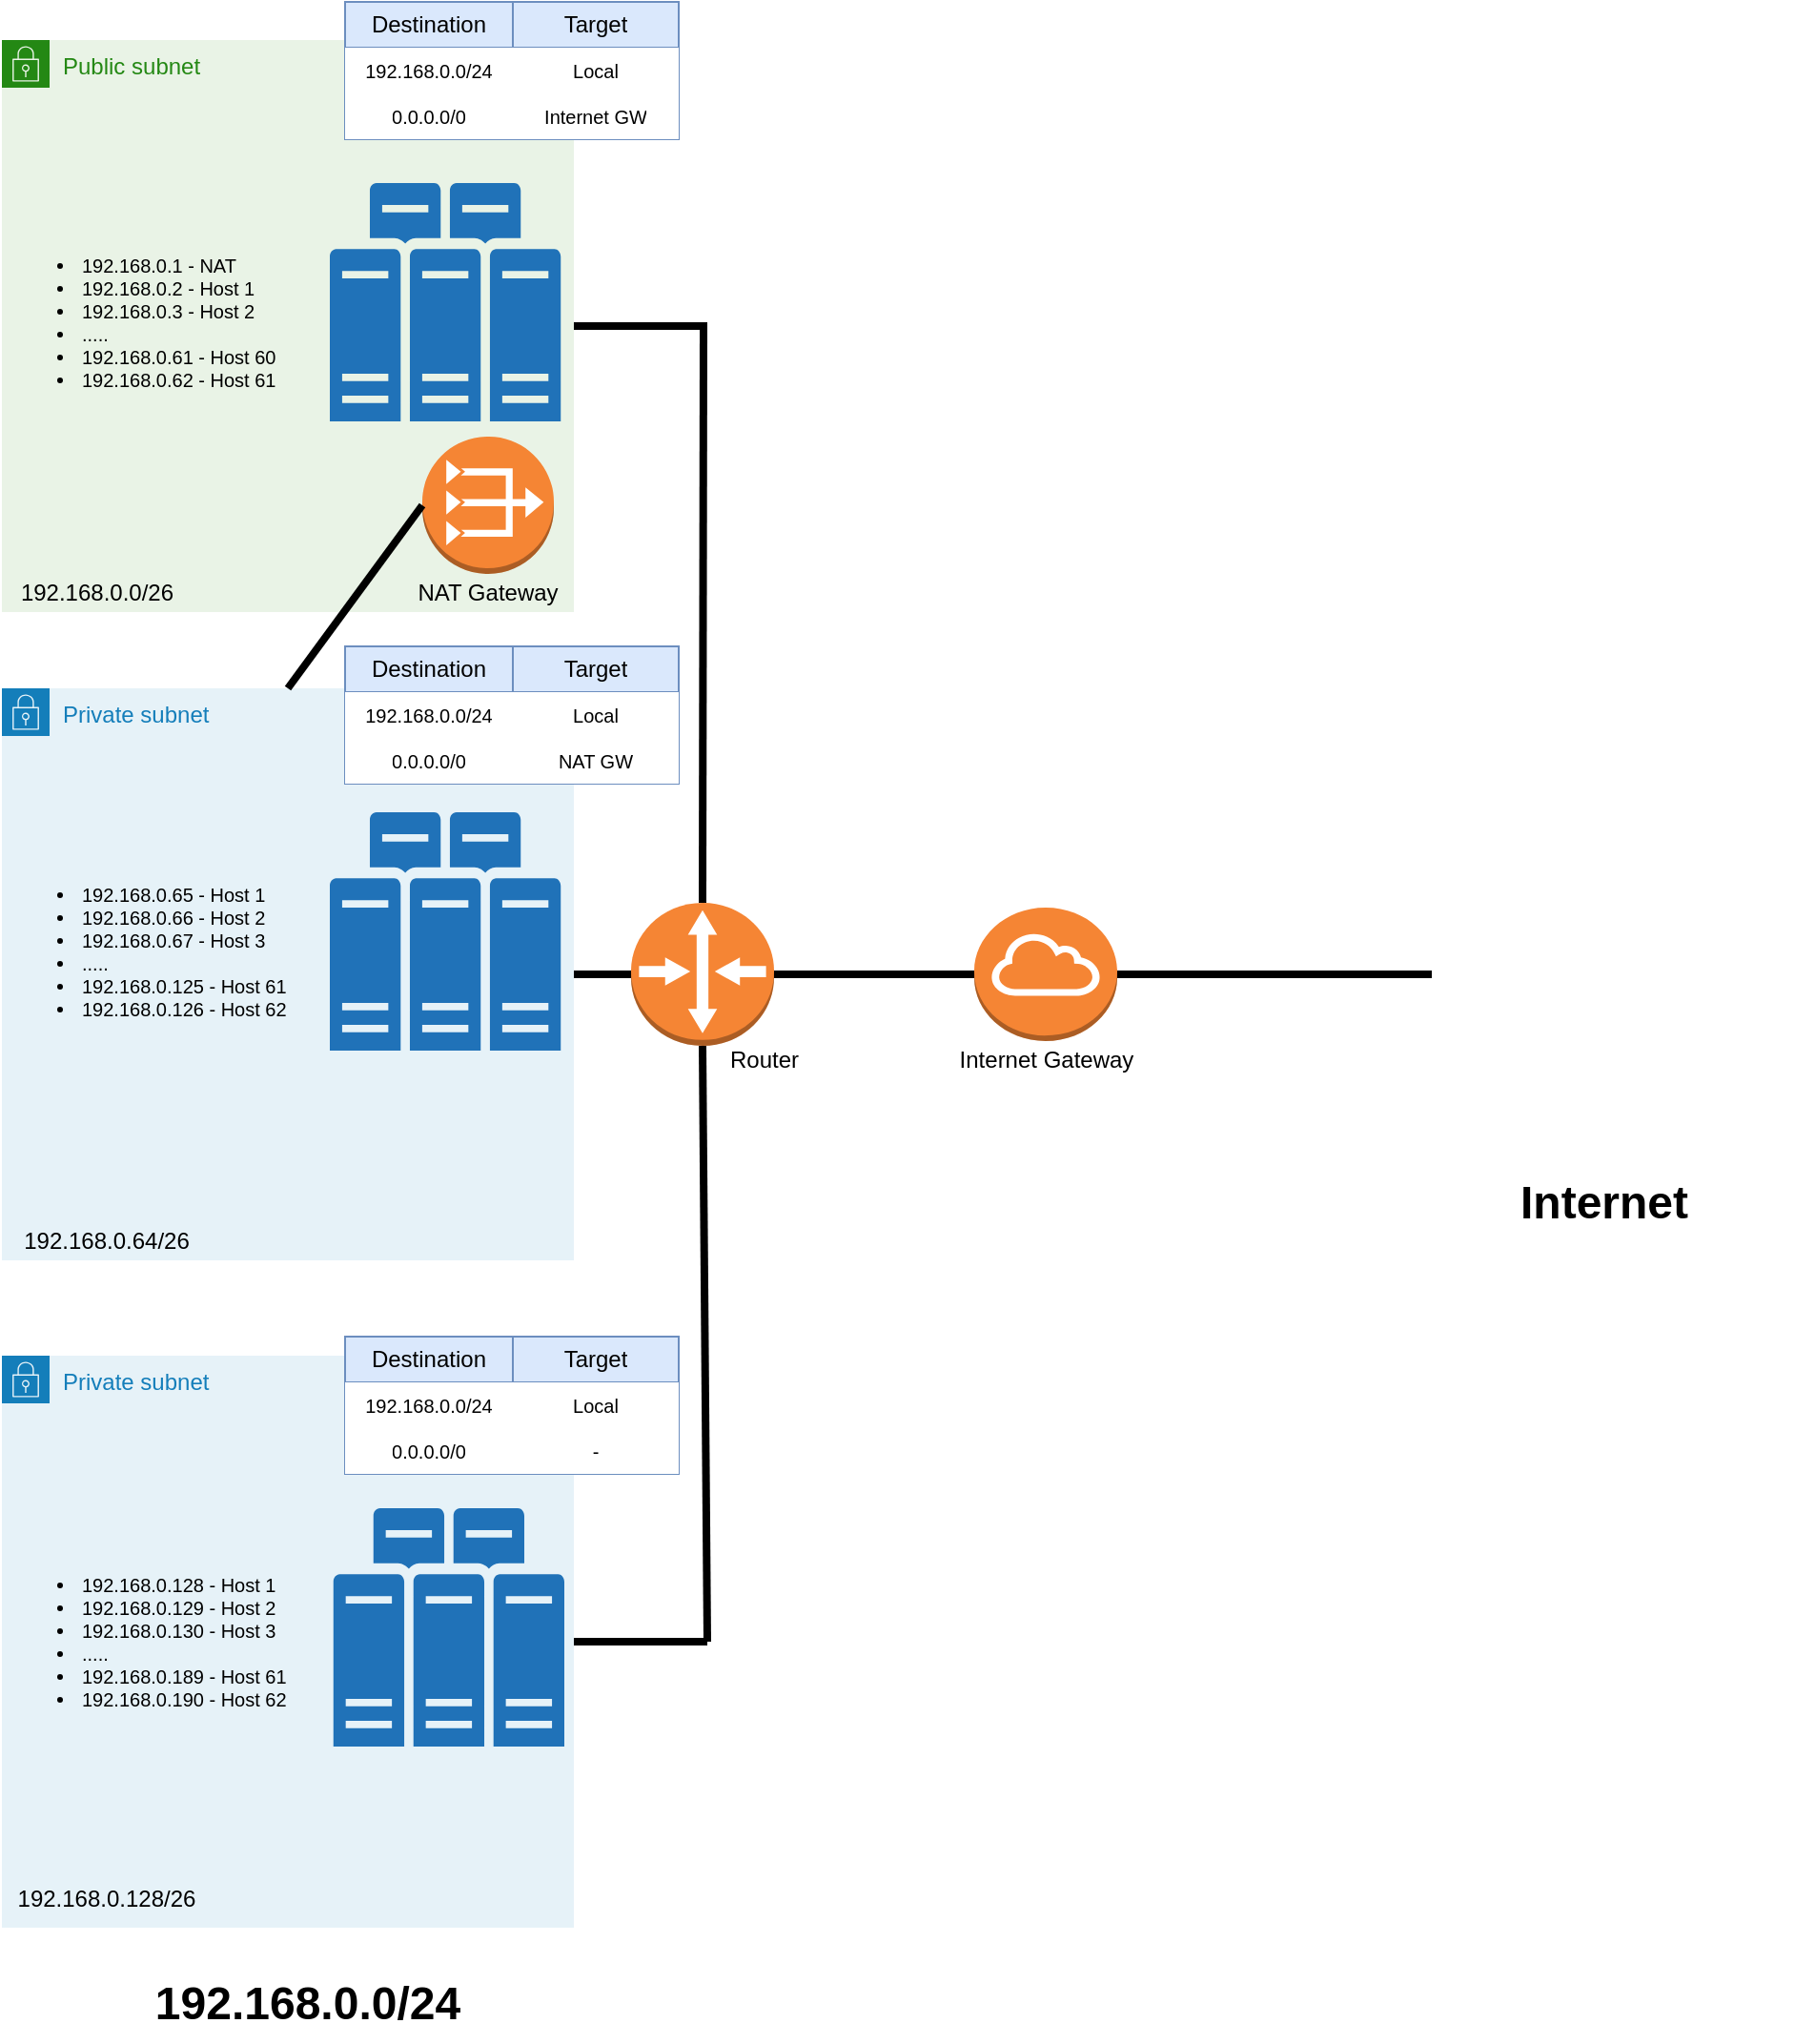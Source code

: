 <mxfile version="18.0.2" type="device"><diagram id="GowXOBnmabiEy12Y_hx_" name="Page-1"><mxGraphModel dx="1038" dy="487" grid="1" gridSize="10" guides="1" tooltips="1" connect="1" arrows="1" fold="1" page="1" pageScale="1" pageWidth="827" pageHeight="1169" math="0" shadow="0"><root><mxCell id="0"/><mxCell id="1" parent="0"/><mxCell id="xqbSmmq31_FqXP_kKAM4-16" value="Private subnet" style="points=[[0,0],[0.25,0],[0.5,0],[0.75,0],[1,0],[1,0.25],[1,0.5],[1,0.75],[1,1],[0.75,1],[0.5,1],[0.25,1],[0,1],[0,0.75],[0,0.5],[0,0.25]];outlineConnect=0;gradientColor=none;html=1;whiteSpace=wrap;fontSize=12;fontStyle=0;container=1;pointerEvents=0;collapsible=0;recursiveResize=0;shape=mxgraph.aws4.group;grIcon=mxgraph.aws4.group_security_group;grStroke=0;strokeColor=#147EBA;fillColor=#E6F2F8;verticalAlign=top;align=left;spacingLeft=30;fontColor=#147EBA;dashed=0;" vertex="1" parent="1"><mxGeometry x="120" y="370" width="300" height="300" as="geometry"/></mxCell><mxCell id="xqbSmmq31_FqXP_kKAM4-31" value="" style="sketch=0;pointerEvents=1;shadow=0;dashed=0;html=1;strokeColor=none;labelPosition=center;verticalLabelPosition=bottom;verticalAlign=top;outlineConnect=0;align=center;shape=mxgraph.office.servers.physical_host_farm;fillColor=#2072B8;aspect=fixed;" vertex="1" parent="xqbSmmq31_FqXP_kKAM4-16"><mxGeometry x="172" y="65" width="121.12" height="125" as="geometry"/></mxCell><UserObject label="192.168.0.64/26" placeholders="1" name="Variable" id="xqbSmmq31_FqXP_kKAM4-121"><mxCell style="text;html=1;strokeColor=none;fillColor=none;align=center;verticalAlign=middle;whiteSpace=wrap;overflow=hidden;fontSize=12;" vertex="1" parent="xqbSmmq31_FqXP_kKAM4-16"><mxGeometry y="280" width="110" height="20" as="geometry"/></mxCell></UserObject><mxCell id="xqbSmmq31_FqXP_kKAM4-125" value="&lt;ul&gt;&lt;li&gt;192.168.0.65 - Host 1&lt;br&gt;&lt;/li&gt;&lt;li&gt;192.168.0.66 - Host 2&lt;/li&gt;&lt;li&gt;192.168.0.67 - Host 3&lt;/li&gt;&lt;li&gt;.....&amp;nbsp; &amp;nbsp;&lt;/li&gt;&lt;li&gt;192.168.0.125 - Host 61&lt;/li&gt;&lt;li&gt;192.168.0.126 - Host 62&lt;/li&gt;&lt;/ul&gt;&lt;div&gt;&lt;/div&gt;" style="text;strokeColor=none;fillColor=none;html=1;whiteSpace=wrap;verticalAlign=middle;overflow=hidden;fontSize=10;" vertex="1" parent="xqbSmmq31_FqXP_kKAM4-16"><mxGeometry y="85" width="160" height="105" as="geometry"/></mxCell><mxCell id="xqbSmmq31_FqXP_kKAM4-15" value="Public subnet" style="points=[[0,0],[0.25,0],[0.5,0],[0.75,0],[1,0],[1,0.25],[1,0.5],[1,0.75],[1,1],[0.75,1],[0.5,1],[0.25,1],[0,1],[0,0.75],[0,0.5],[0,0.25]];outlineConnect=0;gradientColor=none;html=1;whiteSpace=wrap;fontSize=12;fontStyle=0;container=1;pointerEvents=0;collapsible=0;recursiveResize=0;shape=mxgraph.aws4.group;grIcon=mxgraph.aws4.group_security_group;grStroke=0;strokeColor=#248814;fillColor=#E9F3E6;verticalAlign=top;align=left;spacingLeft=30;fontColor=#248814;dashed=0;" vertex="1" parent="1"><mxGeometry x="120" y="30" width="300" height="300" as="geometry"/></mxCell><mxCell id="xqbSmmq31_FqXP_kKAM4-10" value="" style="sketch=0;pointerEvents=1;shadow=0;dashed=0;html=1;strokeColor=none;labelPosition=center;verticalLabelPosition=bottom;verticalAlign=top;outlineConnect=0;align=center;shape=mxgraph.office.servers.physical_host_farm;fillColor=#2072B8;aspect=fixed;" vertex="1" parent="xqbSmmq31_FqXP_kKAM4-15"><mxGeometry x="172" y="75" width="121.12" height="125" as="geometry"/></mxCell><mxCell id="xqbSmmq31_FqXP_kKAM4-27" value="" style="outlineConnect=0;dashed=0;verticalLabelPosition=bottom;verticalAlign=top;align=center;html=1;shape=mxgraph.aws3.vpc_nat_gateway;fillColor=#F58534;gradientColor=none;" vertex="1" parent="xqbSmmq31_FqXP_kKAM4-15"><mxGeometry x="220.5" y="208" width="69" height="72" as="geometry"/></mxCell><UserObject label="NAT Gateway" placeholders="1" name="Variable" id="xqbSmmq31_FqXP_kKAM4-29"><mxCell style="text;html=1;strokeColor=none;fillColor=none;align=center;verticalAlign=middle;whiteSpace=wrap;overflow=hidden;" vertex="1" parent="xqbSmmq31_FqXP_kKAM4-15"><mxGeometry x="215" y="280" width="80" height="20" as="geometry"/></mxCell></UserObject><UserObject label="192.168.0.0/26" placeholders="1" name="Variable" id="xqbSmmq31_FqXP_kKAM4-120"><mxCell style="text;html=1;strokeColor=none;fillColor=none;align=center;verticalAlign=middle;whiteSpace=wrap;overflow=hidden;fontSize=12;" vertex="1" parent="xqbSmmq31_FqXP_kKAM4-15"><mxGeometry y="280" width="100" height="20" as="geometry"/></mxCell></UserObject><mxCell id="xqbSmmq31_FqXP_kKAM4-124" value="&lt;ul&gt;&lt;li&gt;192.168.0.1 - NAT&lt;/li&gt;&lt;li&gt;192.168.0.2 - Host 1&lt;br&gt;&lt;/li&gt;&lt;li&gt;192.168.0.3 - Host 2&lt;/li&gt;&lt;li&gt;.....&lt;/li&gt;&lt;li&gt;192.168.0.61 - Host 60&lt;/li&gt;&lt;li&gt;192.168.0.62 - Host 61&lt;/li&gt;&lt;/ul&gt;" style="text;strokeColor=none;fillColor=none;html=1;whiteSpace=wrap;verticalAlign=middle;overflow=hidden;fontSize=10;" vertex="1" parent="xqbSmmq31_FqXP_kKAM4-15"><mxGeometry y="95" width="150" height="105" as="geometry"/></mxCell><mxCell id="xqbSmmq31_FqXP_kKAM4-5" value="" style="endArrow=none;html=1;rounded=0;strokeWidth=4;entryX=0;entryY=0.5;entryDx=0;entryDy=0;entryPerimeter=0;" edge="1" parent="1" source="xqbSmmq31_FqXP_kKAM4-3" target="xqbSmmq31_FqXP_kKAM4-1"><mxGeometry width="50" height="50" relative="1" as="geometry"><mxPoint x="420" y="505" as="sourcePoint"/><mxPoint x="780" y="520" as="targetPoint"/></mxGeometry></mxCell><mxCell id="xqbSmmq31_FqXP_kKAM4-1" value="" style="outlineConnect=0;dashed=0;verticalLabelPosition=bottom;verticalAlign=top;align=center;html=1;shape=mxgraph.aws3.internet_gateway;fillColor=#F58534;gradientColor=none;" vertex="1" parent="1"><mxGeometry x="630" y="485" width="75" height="70" as="geometry"/></mxCell><UserObject label="Internet Gateway" placeholders="1" name="Variable" id="xqbSmmq31_FqXP_kKAM4-2"><mxCell style="text;html=1;strokeColor=none;fillColor=none;align=center;verticalAlign=middle;whiteSpace=wrap;overflow=hidden;" vertex="1" parent="1"><mxGeometry x="607.5" y="555" width="120" height="20" as="geometry"/></mxCell></UserObject><mxCell id="xqbSmmq31_FqXP_kKAM4-3" value="" style="outlineConnect=0;dashed=0;verticalLabelPosition=bottom;verticalAlign=top;align=center;html=1;shape=mxgraph.aws3.router;fillColor=#F58534;gradientColor=none;aspect=fixed;" vertex="1" parent="1"><mxGeometry x="450" y="482.5" width="75" height="75" as="geometry"/></mxCell><UserObject label="Router&lt;br&gt;" placeholders="1" name="Variable" id="xqbSmmq31_FqXP_kKAM4-4"><mxCell style="text;html=1;strokeColor=none;fillColor=none;align=center;verticalAlign=middle;whiteSpace=wrap;overflow=hidden;" vertex="1" parent="1"><mxGeometry x="490" y="555" width="60" height="20" as="geometry"/></mxCell></UserObject><mxCell id="xqbSmmq31_FqXP_kKAM4-22" value="Private subnet" style="points=[[0,0],[0.25,0],[0.5,0],[0.75,0],[1,0],[1,0.25],[1,0.5],[1,0.75],[1,1],[0.75,1],[0.5,1],[0.25,1],[0,1],[0,0.75],[0,0.5],[0,0.25]];outlineConnect=0;gradientColor=none;html=1;whiteSpace=wrap;fontSize=12;fontStyle=0;container=1;pointerEvents=0;collapsible=0;recursiveResize=0;shape=mxgraph.aws4.group;grIcon=mxgraph.aws4.group_security_group;grStroke=0;strokeColor=#147EBA;fillColor=#E6F2F8;verticalAlign=top;align=left;spacingLeft=30;fontColor=#147EBA;dashed=0;" vertex="1" parent="1"><mxGeometry x="120" y="720" width="300" height="300" as="geometry"/></mxCell><mxCell id="xqbSmmq31_FqXP_kKAM4-34" value="" style="sketch=0;pointerEvents=1;shadow=0;dashed=0;html=1;strokeColor=none;labelPosition=center;verticalLabelPosition=bottom;verticalAlign=top;outlineConnect=0;align=center;shape=mxgraph.office.servers.physical_host_farm;fillColor=#2072B8;aspect=fixed;" vertex="1" parent="xqbSmmq31_FqXP_kKAM4-22"><mxGeometry x="173.88" y="80" width="121.12" height="125" as="geometry"/></mxCell><UserObject label="192.168.0.128/26" placeholders="1" name="Variable" id="xqbSmmq31_FqXP_kKAM4-122"><mxCell style="text;html=1;strokeColor=none;fillColor=none;align=center;verticalAlign=middle;whiteSpace=wrap;overflow=hidden;fontSize=12;" vertex="1" parent="xqbSmmq31_FqXP_kKAM4-22"><mxGeometry y="270" width="110" height="30" as="geometry"/></mxCell></UserObject><mxCell id="xqbSmmq31_FqXP_kKAM4-147" value="&lt;ul&gt;&lt;li&gt;192.168.0.128 - Host 1&lt;br&gt;&lt;/li&gt;&lt;li&gt;192.168.0.129 - Host 2&lt;/li&gt;&lt;li&gt;192.168.0.130 - Host 3&lt;/li&gt;&lt;li&gt;.....&amp;nbsp; &amp;nbsp;&lt;/li&gt;&lt;li&gt;192.168.0.189 - Host 61&lt;/li&gt;&lt;li&gt;192.168.0.190 - Host 62&lt;/li&gt;&lt;/ul&gt;&lt;div&gt;&lt;/div&gt;" style="text;strokeColor=none;fillColor=none;html=1;whiteSpace=wrap;verticalAlign=middle;overflow=hidden;fontSize=10;" vertex="1" parent="xqbSmmq31_FqXP_kKAM4-22"><mxGeometry y="97.5" width="160" height="105" as="geometry"/></mxCell><mxCell id="xqbSmmq31_FqXP_kKAM4-23" value="192.168.0.0/24" style="text;strokeColor=none;fillColor=none;html=1;fontSize=24;fontStyle=1;verticalAlign=middle;align=center;" vertex="1" parent="1"><mxGeometry x="190" y="1040" width="180" height="40" as="geometry"/></mxCell><mxCell id="xqbSmmq31_FqXP_kKAM4-35" value="" style="endArrow=none;html=1;rounded=0;strokeWidth=4;entryX=1;entryY=0.5;entryDx=0;entryDy=0;" edge="1" parent="1" target="xqbSmmq31_FqXP_kKAM4-22"><mxGeometry width="50" height="50" relative="1" as="geometry"><mxPoint x="490" y="870" as="sourcePoint"/><mxPoint x="500" y="780" as="targetPoint"/></mxGeometry></mxCell><mxCell id="xqbSmmq31_FqXP_kKAM4-36" value="" style="endArrow=none;html=1;rounded=0;strokeWidth=4;exitX=0.5;exitY=1;exitDx=0;exitDy=0;exitPerimeter=0;" edge="1" parent="1" source="xqbSmmq31_FqXP_kKAM4-3"><mxGeometry width="50" height="50" relative="1" as="geometry"><mxPoint x="500" y="880" as="sourcePoint"/><mxPoint x="490" y="870" as="targetPoint"/></mxGeometry></mxCell><mxCell id="xqbSmmq31_FqXP_kKAM4-39" value="" style="endArrow=none;html=1;rounded=0;strokeWidth=4;exitX=0.5;exitY=0;exitDx=0;exitDy=0;entryX=0;entryY=0.5;entryDx=0;entryDy=0;entryPerimeter=0;" edge="1" parent="1" source="xqbSmmq31_FqXP_kKAM4-16" target="xqbSmmq31_FqXP_kKAM4-27"><mxGeometry width="50" height="50" relative="1" as="geometry"><mxPoint x="450" y="400" as="sourcePoint"/><mxPoint x="500" y="350" as="targetPoint"/></mxGeometry></mxCell><mxCell id="xqbSmmq31_FqXP_kKAM4-40" value="" style="endArrow=none;html=1;rounded=0;strokeWidth=4;exitX=1;exitY=0.5;exitDx=0;exitDy=0;entryX=0;entryY=0.5;entryDx=0;entryDy=0;entryPerimeter=0;" edge="1" parent="1" source="xqbSmmq31_FqXP_kKAM4-16" target="xqbSmmq31_FqXP_kKAM4-3"><mxGeometry width="50" height="50" relative="1" as="geometry"><mxPoint x="440" y="370" as="sourcePoint"/><mxPoint x="490" y="320" as="targetPoint"/></mxGeometry></mxCell><mxCell id="xqbSmmq31_FqXP_kKAM4-41" value="" style="endArrow=none;html=1;rounded=0;strokeWidth=4;entryX=1;entryY=0.5;entryDx=0;entryDy=0;" edge="1" parent="1" target="xqbSmmq31_FqXP_kKAM4-15"><mxGeometry width="50" height="50" relative="1" as="geometry"><mxPoint x="490" y="180" as="sourcePoint"/><mxPoint x="800" y="600" as="targetPoint"/></mxGeometry></mxCell><mxCell id="xqbSmmq31_FqXP_kKAM4-42" value="" style="endArrow=none;html=1;rounded=0;strokeWidth=4;exitX=0.5;exitY=0;exitDx=0;exitDy=0;exitPerimeter=0;" edge="1" parent="1" source="xqbSmmq31_FqXP_kKAM4-3"><mxGeometry width="50" height="50" relative="1" as="geometry"><mxPoint x="750" y="360" as="sourcePoint"/><mxPoint x="488" y="180" as="targetPoint"/></mxGeometry></mxCell><mxCell id="xqbSmmq31_FqXP_kKAM4-43" value="" style="endArrow=none;html=1;rounded=0;strokeWidth=4;exitX=1;exitY=0.5;exitDx=0;exitDy=0;exitPerimeter=0;entryX=0;entryY=0.5;entryDx=0;entryDy=0;" edge="1" parent="1" source="xqbSmmq31_FqXP_kKAM4-1" target="xqbSmmq31_FqXP_kKAM4-45"><mxGeometry width="50" height="50" relative="1" as="geometry"><mxPoint x="750" y="360" as="sourcePoint"/><mxPoint x="850.0" y="520.675" as="targetPoint"/></mxGeometry></mxCell><mxCell id="xqbSmmq31_FqXP_kKAM4-44" value="Internet&lt;br&gt;" style="text;strokeColor=none;fillColor=none;html=1;fontSize=24;fontStyle=1;verticalAlign=middle;align=center;" vertex="1" parent="1"><mxGeometry x="910" y="620" width="100" height="40" as="geometry"/></mxCell><mxCell id="xqbSmmq31_FqXP_kKAM4-45" value="" style="shape=image;html=1;verticalAlign=top;verticalLabelPosition=bottom;labelBackgroundColor=#ffffff;imageAspect=0;aspect=fixed;image=https://cdn2.iconfinder.com/data/icons/analytic-investment-and-balanced-scorecard/512/450_business_international_net_network_web_3d_print_printing-128.png" vertex="1" parent="1"><mxGeometry x="870" y="420" width="200" height="200" as="geometry"/></mxCell><mxCell id="xqbSmmq31_FqXP_kKAM4-104" value="" style="shape=table;startSize=0;container=1;collapsible=0;childLayout=tableLayout;fillColor=#dae8fc;strokeColor=#6c8ebf;strokeWidth=1;" vertex="1" parent="1"><mxGeometry x="300" y="10" width="175" height="72" as="geometry"/></mxCell><mxCell id="xqbSmmq31_FqXP_kKAM4-105" value="" style="shape=tableRow;horizontal=0;startSize=0;swimlaneHead=0;swimlaneBody=0;top=0;left=0;bottom=0;right=0;collapsible=0;dropTarget=0;fillColor=none;points=[[0,0.5],[1,0.5]];portConstraint=eastwest;" vertex="1" parent="xqbSmmq31_FqXP_kKAM4-104"><mxGeometry width="175" height="24" as="geometry"/></mxCell><mxCell id="xqbSmmq31_FqXP_kKAM4-106" value="Destination" style="shape=partialRectangle;html=1;whiteSpace=wrap;connectable=0;overflow=hidden;fillColor=none;top=0;left=0;bottom=0;right=0;pointerEvents=1;" vertex="1" parent="xqbSmmq31_FqXP_kKAM4-105"><mxGeometry width="88" height="24" as="geometry"><mxRectangle width="88" height="24" as="alternateBounds"/></mxGeometry></mxCell><mxCell id="xqbSmmq31_FqXP_kKAM4-107" value="Target" style="shape=partialRectangle;html=1;whiteSpace=wrap;connectable=0;overflow=hidden;fillColor=none;top=0;left=0;bottom=0;right=0;pointerEvents=1;" vertex="1" parent="xqbSmmq31_FqXP_kKAM4-105"><mxGeometry x="88" width="87" height="24" as="geometry"><mxRectangle width="87" height="24" as="alternateBounds"/></mxGeometry></mxCell><mxCell id="xqbSmmq31_FqXP_kKAM4-108" value="" style="shape=tableRow;horizontal=0;startSize=0;swimlaneHead=0;swimlaneBody=0;top=0;left=0;bottom=0;right=0;collapsible=0;dropTarget=0;fillColor=none;points=[[0,0.5],[1,0.5]];portConstraint=eastwest;strokeWidth=2;perimeterSpacing=1;" vertex="1" parent="xqbSmmq31_FqXP_kKAM4-104"><mxGeometry y="24" width="175" height="24" as="geometry"/></mxCell><mxCell id="xqbSmmq31_FqXP_kKAM4-109" value="192.168.0.0/24" style="shape=partialRectangle;html=1;whiteSpace=wrap;connectable=0;overflow=hidden;top=0;left=0;bottom=0;right=0;pointerEvents=1;fontSize=10;" vertex="1" parent="xqbSmmq31_FqXP_kKAM4-108"><mxGeometry width="88" height="24" as="geometry"><mxRectangle width="88" height="24" as="alternateBounds"/></mxGeometry></mxCell><mxCell id="xqbSmmq31_FqXP_kKAM4-110" value="Local" style="shape=partialRectangle;html=1;whiteSpace=wrap;connectable=0;overflow=hidden;top=0;left=0;bottom=0;right=0;pointerEvents=1;fontSize=10;" vertex="1" parent="xqbSmmq31_FqXP_kKAM4-108"><mxGeometry x="88" width="87" height="24" as="geometry"><mxRectangle width="87" height="24" as="alternateBounds"/></mxGeometry></mxCell><mxCell id="xqbSmmq31_FqXP_kKAM4-111" value="" style="shape=tableRow;horizontal=0;startSize=0;swimlaneHead=0;swimlaneBody=0;top=0;left=0;bottom=0;right=0;collapsible=0;dropTarget=0;fillColor=none;points=[[0,0.5],[1,0.5]];portConstraint=eastwest;strokeWidth=2;perimeterSpacing=1;" vertex="1" parent="xqbSmmq31_FqXP_kKAM4-104"><mxGeometry y="48" width="175" height="24" as="geometry"/></mxCell><mxCell id="xqbSmmq31_FqXP_kKAM4-112" value="0.0.0.0/0" style="shape=partialRectangle;html=1;whiteSpace=wrap;connectable=0;overflow=hidden;top=0;left=0;bottom=0;right=0;pointerEvents=1;fontSize=10;" vertex="1" parent="xqbSmmq31_FqXP_kKAM4-111"><mxGeometry width="88" height="24" as="geometry"><mxRectangle width="88" height="24" as="alternateBounds"/></mxGeometry></mxCell><mxCell id="xqbSmmq31_FqXP_kKAM4-113" value="Internet GW" style="shape=partialRectangle;html=1;whiteSpace=wrap;connectable=0;overflow=hidden;top=0;left=0;bottom=0;right=0;pointerEvents=1;fontSize=10;" vertex="1" parent="xqbSmmq31_FqXP_kKAM4-111"><mxGeometry x="88" width="87" height="24" as="geometry"><mxRectangle width="87" height="24" as="alternateBounds"/></mxGeometry></mxCell><mxCell id="xqbSmmq31_FqXP_kKAM4-127" value="" style="shape=table;startSize=0;container=1;collapsible=0;childLayout=tableLayout;fillColor=#dae8fc;strokeColor=#6c8ebf;strokeWidth=1;" vertex="1" parent="1"><mxGeometry x="300" y="348" width="175" height="72" as="geometry"/></mxCell><mxCell id="xqbSmmq31_FqXP_kKAM4-128" value="" style="shape=tableRow;horizontal=0;startSize=0;swimlaneHead=0;swimlaneBody=0;top=0;left=0;bottom=0;right=0;collapsible=0;dropTarget=0;fillColor=none;points=[[0,0.5],[1,0.5]];portConstraint=eastwest;" vertex="1" parent="xqbSmmq31_FqXP_kKAM4-127"><mxGeometry width="175" height="24" as="geometry"/></mxCell><mxCell id="xqbSmmq31_FqXP_kKAM4-129" value="Destination" style="shape=partialRectangle;html=1;whiteSpace=wrap;connectable=0;overflow=hidden;fillColor=none;top=0;left=0;bottom=0;right=0;pointerEvents=1;" vertex="1" parent="xqbSmmq31_FqXP_kKAM4-128"><mxGeometry width="88" height="24" as="geometry"><mxRectangle width="88" height="24" as="alternateBounds"/></mxGeometry></mxCell><mxCell id="xqbSmmq31_FqXP_kKAM4-130" value="Target" style="shape=partialRectangle;html=1;whiteSpace=wrap;connectable=0;overflow=hidden;fillColor=none;top=0;left=0;bottom=0;right=0;pointerEvents=1;" vertex="1" parent="xqbSmmq31_FqXP_kKAM4-128"><mxGeometry x="88" width="87" height="24" as="geometry"><mxRectangle width="87" height="24" as="alternateBounds"/></mxGeometry></mxCell><mxCell id="xqbSmmq31_FqXP_kKAM4-131" value="" style="shape=tableRow;horizontal=0;startSize=0;swimlaneHead=0;swimlaneBody=0;top=0;left=0;bottom=0;right=0;collapsible=0;dropTarget=0;fillColor=none;points=[[0,0.5],[1,0.5]];portConstraint=eastwest;strokeWidth=2;perimeterSpacing=1;" vertex="1" parent="xqbSmmq31_FqXP_kKAM4-127"><mxGeometry y="24" width="175" height="24" as="geometry"/></mxCell><mxCell id="xqbSmmq31_FqXP_kKAM4-132" value="192.168.0.0/24" style="shape=partialRectangle;html=1;whiteSpace=wrap;connectable=0;overflow=hidden;top=0;left=0;bottom=0;right=0;pointerEvents=1;fontSize=10;" vertex="1" parent="xqbSmmq31_FqXP_kKAM4-131"><mxGeometry width="88" height="24" as="geometry"><mxRectangle width="88" height="24" as="alternateBounds"/></mxGeometry></mxCell><mxCell id="xqbSmmq31_FqXP_kKAM4-133" value="Local" style="shape=partialRectangle;html=1;whiteSpace=wrap;connectable=0;overflow=hidden;top=0;left=0;bottom=0;right=0;pointerEvents=1;fontSize=10;" vertex="1" parent="xqbSmmq31_FqXP_kKAM4-131"><mxGeometry x="88" width="87" height="24" as="geometry"><mxRectangle width="87" height="24" as="alternateBounds"/></mxGeometry></mxCell><mxCell id="xqbSmmq31_FqXP_kKAM4-134" value="" style="shape=tableRow;horizontal=0;startSize=0;swimlaneHead=0;swimlaneBody=0;top=0;left=0;bottom=0;right=0;collapsible=0;dropTarget=0;fillColor=none;points=[[0,0.5],[1,0.5]];portConstraint=eastwest;strokeWidth=2;perimeterSpacing=1;" vertex="1" parent="xqbSmmq31_FqXP_kKAM4-127"><mxGeometry y="48" width="175" height="24" as="geometry"/></mxCell><mxCell id="xqbSmmq31_FqXP_kKAM4-135" value="0.0.0.0/0" style="shape=partialRectangle;html=1;whiteSpace=wrap;connectable=0;overflow=hidden;top=0;left=0;bottom=0;right=0;pointerEvents=1;fontSize=10;" vertex="1" parent="xqbSmmq31_FqXP_kKAM4-134"><mxGeometry width="88" height="24" as="geometry"><mxRectangle width="88" height="24" as="alternateBounds"/></mxGeometry></mxCell><mxCell id="xqbSmmq31_FqXP_kKAM4-136" value="NAT GW" style="shape=partialRectangle;html=1;whiteSpace=wrap;connectable=0;overflow=hidden;top=0;left=0;bottom=0;right=0;pointerEvents=1;fontSize=10;" vertex="1" parent="xqbSmmq31_FqXP_kKAM4-134"><mxGeometry x="88" width="87" height="24" as="geometry"><mxRectangle width="87" height="24" as="alternateBounds"/></mxGeometry></mxCell><mxCell id="xqbSmmq31_FqXP_kKAM4-137" value="" style="shape=table;startSize=0;container=1;collapsible=0;childLayout=tableLayout;fillColor=#dae8fc;strokeColor=#6c8ebf;strokeWidth=1;" vertex="1" parent="1"><mxGeometry x="300" y="710" width="175" height="72" as="geometry"/></mxCell><mxCell id="xqbSmmq31_FqXP_kKAM4-138" value="" style="shape=tableRow;horizontal=0;startSize=0;swimlaneHead=0;swimlaneBody=0;top=0;left=0;bottom=0;right=0;collapsible=0;dropTarget=0;fillColor=none;points=[[0,0.5],[1,0.5]];portConstraint=eastwest;" vertex="1" parent="xqbSmmq31_FqXP_kKAM4-137"><mxGeometry width="175" height="24" as="geometry"/></mxCell><mxCell id="xqbSmmq31_FqXP_kKAM4-139" value="Destination" style="shape=partialRectangle;html=1;whiteSpace=wrap;connectable=0;overflow=hidden;fillColor=none;top=0;left=0;bottom=0;right=0;pointerEvents=1;" vertex="1" parent="xqbSmmq31_FqXP_kKAM4-138"><mxGeometry width="88" height="24" as="geometry"><mxRectangle width="88" height="24" as="alternateBounds"/></mxGeometry></mxCell><mxCell id="xqbSmmq31_FqXP_kKAM4-140" value="Target" style="shape=partialRectangle;html=1;whiteSpace=wrap;connectable=0;overflow=hidden;fillColor=none;top=0;left=0;bottom=0;right=0;pointerEvents=1;" vertex="1" parent="xqbSmmq31_FqXP_kKAM4-138"><mxGeometry x="88" width="87" height="24" as="geometry"><mxRectangle width="87" height="24" as="alternateBounds"/></mxGeometry></mxCell><mxCell id="xqbSmmq31_FqXP_kKAM4-141" value="" style="shape=tableRow;horizontal=0;startSize=0;swimlaneHead=0;swimlaneBody=0;top=0;left=0;bottom=0;right=0;collapsible=0;dropTarget=0;fillColor=none;points=[[0,0.5],[1,0.5]];portConstraint=eastwest;strokeWidth=2;perimeterSpacing=1;" vertex="1" parent="xqbSmmq31_FqXP_kKAM4-137"><mxGeometry y="24" width="175" height="24" as="geometry"/></mxCell><mxCell id="xqbSmmq31_FqXP_kKAM4-142" value="192.168.0.0/24" style="shape=partialRectangle;html=1;whiteSpace=wrap;connectable=0;overflow=hidden;top=0;left=0;bottom=0;right=0;pointerEvents=1;fontSize=10;" vertex="1" parent="xqbSmmq31_FqXP_kKAM4-141"><mxGeometry width="88" height="24" as="geometry"><mxRectangle width="88" height="24" as="alternateBounds"/></mxGeometry></mxCell><mxCell id="xqbSmmq31_FqXP_kKAM4-143" value="Local" style="shape=partialRectangle;html=1;whiteSpace=wrap;connectable=0;overflow=hidden;top=0;left=0;bottom=0;right=0;pointerEvents=1;fontSize=10;" vertex="1" parent="xqbSmmq31_FqXP_kKAM4-141"><mxGeometry x="88" width="87" height="24" as="geometry"><mxRectangle width="87" height="24" as="alternateBounds"/></mxGeometry></mxCell><mxCell id="xqbSmmq31_FqXP_kKAM4-144" value="" style="shape=tableRow;horizontal=0;startSize=0;swimlaneHead=0;swimlaneBody=0;top=0;left=0;bottom=0;right=0;collapsible=0;dropTarget=0;fillColor=none;points=[[0,0.5],[1,0.5]];portConstraint=eastwest;strokeWidth=2;perimeterSpacing=1;" vertex="1" parent="xqbSmmq31_FqXP_kKAM4-137"><mxGeometry y="48" width="175" height="24" as="geometry"/></mxCell><mxCell id="xqbSmmq31_FqXP_kKAM4-145" value="0.0.0.0/0" style="shape=partialRectangle;html=1;whiteSpace=wrap;connectable=0;overflow=hidden;top=0;left=0;bottom=0;right=0;pointerEvents=1;fontSize=10;" vertex="1" parent="xqbSmmq31_FqXP_kKAM4-144"><mxGeometry width="88" height="24" as="geometry"><mxRectangle width="88" height="24" as="alternateBounds"/></mxGeometry></mxCell><mxCell id="xqbSmmq31_FqXP_kKAM4-146" value="-" style="shape=partialRectangle;html=1;whiteSpace=wrap;connectable=0;overflow=hidden;top=0;left=0;bottom=0;right=0;pointerEvents=1;fontSize=10;" vertex="1" parent="xqbSmmq31_FqXP_kKAM4-144"><mxGeometry x="88" width="87" height="24" as="geometry"><mxRectangle width="87" height="24" as="alternateBounds"/></mxGeometry></mxCell></root></mxGraphModel></diagram></mxfile>